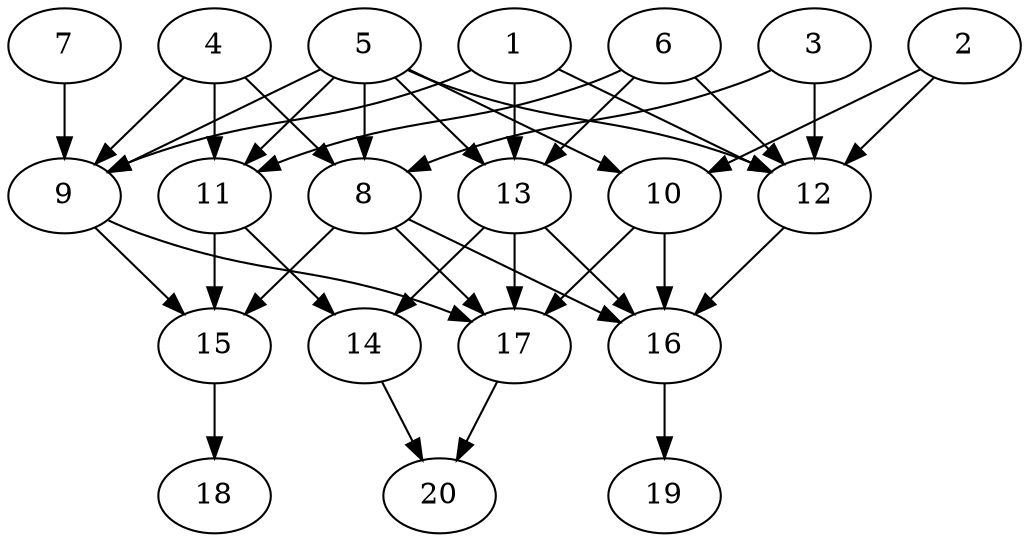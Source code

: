 // DAG automatically generated by daggen at Tue Jul 23 14:23:30 2019
// ./daggen --dot -n 20 --ccr 0.4 --fat 0.6 --regular 0.5 --density 0.6 --mindata 5242880 --maxdata 52428800 
digraph G {
  1 [size="108144640", alpha="0.08", expect_size="43257856"] 
  1 -> 9 [size ="43257856"]
  1 -> 12 [size ="43257856"]
  1 -> 13 [size ="43257856"]
  2 [size="43230720", alpha="0.03", expect_size="17292288"] 
  2 -> 10 [size ="17292288"]
  2 -> 12 [size ="17292288"]
  3 [size="118615040", alpha="0.06", expect_size="47446016"] 
  3 -> 8 [size ="47446016"]
  3 -> 12 [size ="47446016"]
  4 [size="48573440", alpha="0.05", expect_size="19429376"] 
  4 -> 8 [size ="19429376"]
  4 -> 9 [size ="19429376"]
  4 -> 11 [size ="19429376"]
  5 [size="33323520", alpha="0.04", expect_size="13329408"] 
  5 -> 8 [size ="13329408"]
  5 -> 9 [size ="13329408"]
  5 -> 10 [size ="13329408"]
  5 -> 11 [size ="13329408"]
  5 -> 12 [size ="13329408"]
  5 -> 13 [size ="13329408"]
  6 [size="112478720", alpha="0.09", expect_size="44991488"] 
  6 -> 11 [size ="44991488"]
  6 -> 12 [size ="44991488"]
  6 -> 13 [size ="44991488"]
  7 [size="100851200", alpha="0.11", expect_size="40340480"] 
  7 -> 9 [size ="40340480"]
  8 [size="76380160", alpha="0.15", expect_size="30552064"] 
  8 -> 15 [size ="30552064"]
  8 -> 16 [size ="30552064"]
  8 -> 17 [size ="30552064"]
  9 [size="36897280", alpha="0.12", expect_size="14758912"] 
  9 -> 15 [size ="14758912"]
  9 -> 17 [size ="14758912"]
  10 [size="16368640", alpha="0.18", expect_size="6547456"] 
  10 -> 16 [size ="6547456"]
  10 -> 17 [size ="6547456"]
  11 [size="70909440", alpha="0.07", expect_size="28363776"] 
  11 -> 14 [size ="28363776"]
  11 -> 15 [size ="28363776"]
  12 [size="118366720", alpha="0.16", expect_size="47346688"] 
  12 -> 16 [size ="47346688"]
  13 [size="17062400", alpha="0.13", expect_size="6824960"] 
  13 -> 14 [size ="6824960"]
  13 -> 16 [size ="6824960"]
  13 -> 17 [size ="6824960"]
  14 [size="51581440", alpha="0.03", expect_size="20632576"] 
  14 -> 20 [size ="20632576"]
  15 [size="82065920", alpha="0.18", expect_size="32826368"] 
  15 -> 18 [size ="32826368"]
  16 [size="105000960", alpha="0.15", expect_size="42000384"] 
  16 -> 19 [size ="42000384"]
  17 [size="37409280", alpha="0.20", expect_size="14963712"] 
  17 -> 20 [size ="14963712"]
  18 [size="100400640", alpha="0.02", expect_size="40160256"] 
  19 [size="68743680", alpha="0.16", expect_size="27497472"] 
  20 [size="24243200", alpha="0.03", expect_size="9697280"] 
}
